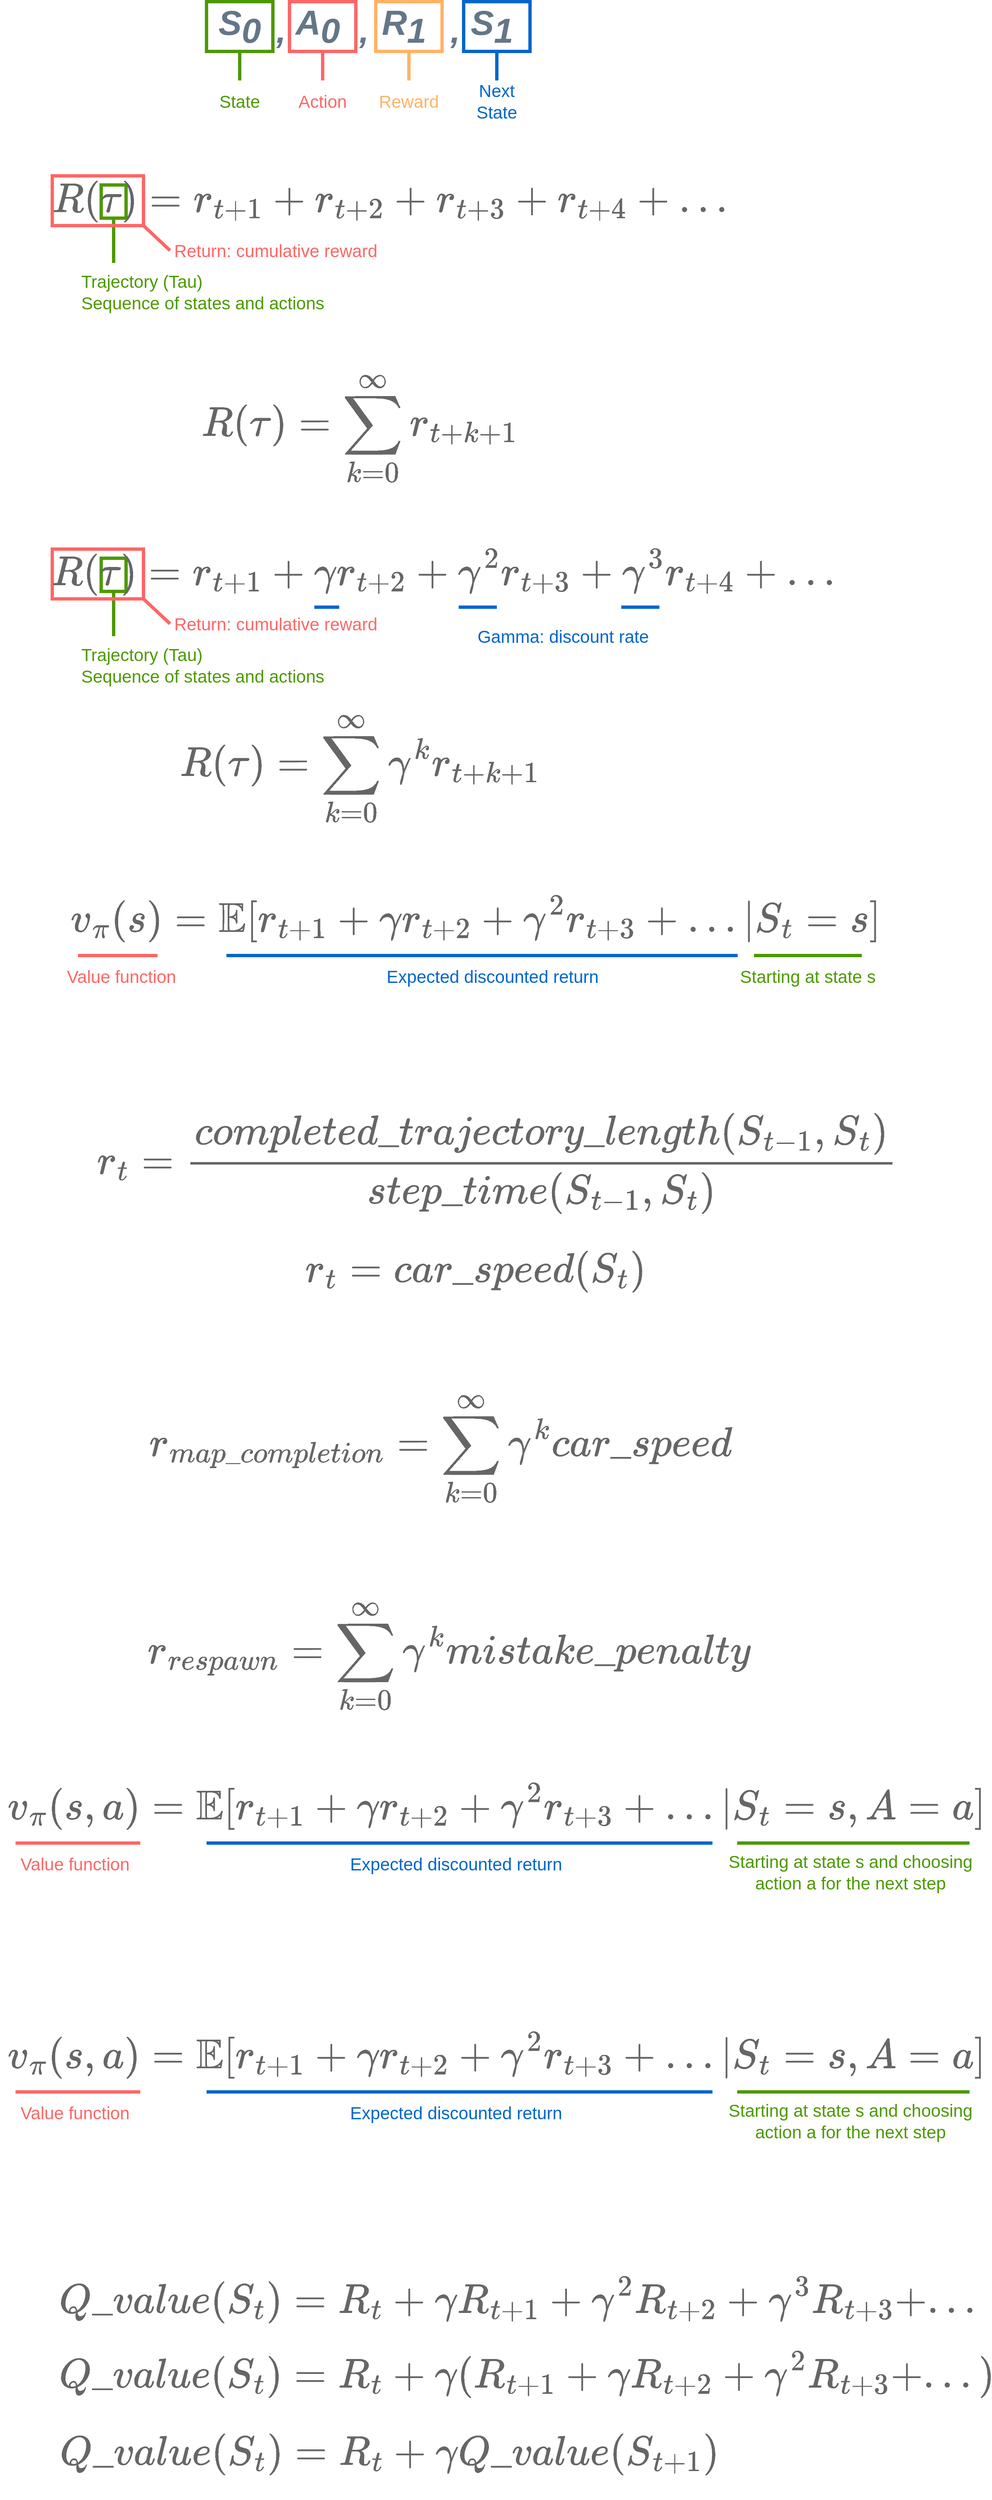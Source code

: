 <mxfile version="20.8.16" type="device"><diagram id="bKNpvbhNWCRqW7DRLMIp" name="Page-1"><mxGraphModel dx="2361" dy="1067" grid="1" gridSize="10" guides="1" tooltips="1" connect="1" arrows="1" fold="1" page="1" pageScale="1" pageWidth="827" pageHeight="1169" math="1" shadow="0"><root><mxCell id="0"/><mxCell id="1" parent="0"/><mxCell id="pccUGZqEHi8lwKoDRSLg-1" value="&lt;i style=&quot;font-size: 42px;&quot;&gt;S&lt;sub style=&quot;font-size: 42px;&quot;&gt;0&lt;br&gt;&lt;/sub&gt;&lt;/i&gt;" style="text;html=1;align=center;verticalAlign=middle;whiteSpace=wrap;rounded=0;shadow=0;fontSize=42;fontColor=#647687;fontStyle=1;strokeColor=none;container=0;" parent="1" vertex="1"><mxGeometry x="210" y="45" width="60" height="30" as="geometry"/></mxCell><mxCell id="pccUGZqEHi8lwKoDRSLg-2" value="&lt;i style=&quot;font-size: 42px;&quot;&gt;A&lt;sub style=&quot;font-size: 42px;&quot;&gt;0&amp;nbsp;&lt;br&gt;&lt;/sub&gt;&lt;/i&gt;" style="text;html=1;align=center;verticalAlign=middle;whiteSpace=wrap;rounded=0;shadow=0;fontSize=42;fontColor=#647687;fontStyle=1" parent="1" vertex="1"><mxGeometry x="310" y="45" width="60" height="30" as="geometry"/></mxCell><mxCell id="pccUGZqEHi8lwKoDRSLg-3" value="&lt;i style=&quot;font-size: 42px;&quot;&gt;R&lt;sub style=&quot;font-size: 42px;&quot;&gt;1&amp;nbsp;&lt;br&gt;&lt;/sub&gt;&lt;/i&gt;" style="text;html=1;align=center;verticalAlign=middle;whiteSpace=wrap;rounded=0;shadow=0;fontSize=42;fontColor=#647687;fontStyle=1" parent="1" vertex="1"><mxGeometry x="414" y="45" width="60" height="30" as="geometry"/></mxCell><mxCell id="pccUGZqEHi8lwKoDRSLg-4" value="&lt;i style=&quot;font-size: 42px;&quot;&gt;S&lt;sub style=&quot;font-size: 42px;&quot;&gt;1&amp;nbsp;&lt;br&gt;&lt;/sub&gt;&lt;/i&gt;" style="text;html=1;align=center;verticalAlign=middle;whiteSpace=wrap;rounded=0;shadow=0;fontSize=42;fontColor=#647687;fontStyle=1" parent="1" vertex="1"><mxGeometry x="520" y="45" width="60" height="30" as="geometry"/></mxCell><mxCell id="pccUGZqEHi8lwKoDRSLg-5" value="&lt;i style=&quot;font-size: 42px;&quot;&gt;&lt;sub style=&quot;font-size: 42px;&quot;&gt;,&lt;br&gt;&lt;/sub&gt;&lt;/i&gt;" style="text;html=1;align=center;verticalAlign=middle;whiteSpace=wrap;rounded=0;shadow=0;fontSize=42;fontColor=#647687;fontStyle=1" parent="1" vertex="1"><mxGeometry x="260" y="45" width="60" height="30" as="geometry"/></mxCell><mxCell id="pccUGZqEHi8lwKoDRSLg-6" value="&lt;i style=&quot;font-size: 42px;&quot;&gt;&lt;sub style=&quot;font-size: 42px;&quot;&gt;,&lt;br&gt;&lt;/sub&gt;&lt;/i&gt;" style="text;html=1;align=center;verticalAlign=middle;whiteSpace=wrap;rounded=0;shadow=0;fontSize=42;fontColor=#647687;fontStyle=1" parent="1" vertex="1"><mxGeometry x="470" y="45" width="60" height="30" as="geometry"/></mxCell><mxCell id="pccUGZqEHi8lwKoDRSLg-7" value="&lt;i style=&quot;font-size: 42px;&quot;&gt;&lt;sub style=&quot;font-size: 42px;&quot;&gt;,&lt;br&gt;&lt;/sub&gt;&lt;/i&gt;" style="text;html=1;align=center;verticalAlign=middle;whiteSpace=wrap;rounded=0;shadow=0;fontSize=42;fontColor=#647687;fontStyle=1" parent="1" vertex="1"><mxGeometry x="360" y="45" width="60" height="30" as="geometry"/></mxCell><mxCell id="pccUGZqEHi8lwKoDRSLg-9" value="" style="rounded=0;whiteSpace=wrap;html=1;strokeColor=#4D9900;strokeWidth=4;fontSize=42;fillColor=none;" parent="1" vertex="1"><mxGeometry x="200" y="30" width="80" height="60" as="geometry"/></mxCell><mxCell id="pccUGZqEHi8lwKoDRSLg-10" value="" style="endArrow=none;html=1;rounded=0;fontSize=42;fillColor=none;strokeColor=#4D9900;strokeWidth=4;entryX=0.5;entryY=1;entryDx=0;entryDy=0;" parent="1" target="pccUGZqEHi8lwKoDRSLg-9" edge="1"><mxGeometry x="1" y="466" width="50" height="50" relative="1" as="geometry"><mxPoint x="240" y="125" as="sourcePoint"/><mxPoint x="250" y="115" as="targetPoint"/><mxPoint x="59" y="-50" as="offset"/></mxGeometry></mxCell><mxCell id="pccUGZqEHi8lwKoDRSLg-11" value="State" style="text;html=1;strokeColor=none;fillColor=none;align=center;verticalAlign=middle;whiteSpace=wrap;rounded=0;strokeWidth=4;fontSize=21;fontColor=#4D9900;" parent="1" vertex="1"><mxGeometry x="210" y="135" width="60" height="30" as="geometry"/></mxCell><mxCell id="pccUGZqEHi8lwKoDRSLg-45" value="" style="rounded=0;whiteSpace=wrap;html=1;strokeColor=#FF6666;strokeWidth=4;fontSize=42;fillColor=none;" parent="1" vertex="1"><mxGeometry x="300" y="30" width="80" height="60" as="geometry"/></mxCell><mxCell id="pccUGZqEHi8lwKoDRSLg-46" value="" style="rounded=0;whiteSpace=wrap;html=1;strokeColor=#FFB366;strokeWidth=4;fontSize=42;fillColor=none;" parent="1" vertex="1"><mxGeometry x="404" y="30" width="80" height="60" as="geometry"/></mxCell><mxCell id="pccUGZqEHi8lwKoDRSLg-48" value="" style="rounded=0;whiteSpace=wrap;html=1;strokeColor=#0066CC;strokeWidth=4;fontSize=42;fillColor=none;" parent="1" vertex="1"><mxGeometry x="510" y="30" width="80" height="60" as="geometry"/></mxCell><mxCell id="pccUGZqEHi8lwKoDRSLg-49" value="" style="endArrow=none;html=1;rounded=0;fontSize=42;fillColor=none;strokeColor=#FF6666;strokeWidth=4;entryX=0.5;entryY=1;entryDx=0;entryDy=0;" parent="1" target="pccUGZqEHi8lwKoDRSLg-45" edge="1"><mxGeometry x="1" y="466" width="50" height="50" relative="1" as="geometry"><mxPoint x="340" y="125" as="sourcePoint"/><mxPoint x="250" y="100" as="targetPoint"/><mxPoint x="59" y="-50" as="offset"/></mxGeometry></mxCell><mxCell id="pccUGZqEHi8lwKoDRSLg-50" value="" style="endArrow=none;html=1;rounded=0;fontSize=42;fillColor=none;strokeColor=#FFB366;strokeWidth=4;entryX=0.5;entryY=1;entryDx=0;entryDy=0;" parent="1" target="pccUGZqEHi8lwKoDRSLg-46" edge="1"><mxGeometry x="1" y="466" width="50" height="50" relative="1" as="geometry"><mxPoint x="444" y="125" as="sourcePoint"/><mxPoint x="260" y="110" as="targetPoint"/><mxPoint x="59" y="-50" as="offset"/></mxGeometry></mxCell><mxCell id="pccUGZqEHi8lwKoDRSLg-51" value="" style="endArrow=none;html=1;rounded=0;fontSize=42;fillColor=none;strokeColor=#0066CC;strokeWidth=4;entryX=0.5;entryY=1;entryDx=0;entryDy=0;" parent="1" target="pccUGZqEHi8lwKoDRSLg-48" edge="1"><mxGeometry x="1" y="466" width="50" height="50" relative="1" as="geometry"><mxPoint x="550" y="125" as="sourcePoint"/><mxPoint x="270" y="120" as="targetPoint"/><mxPoint x="59" y="-50" as="offset"/></mxGeometry></mxCell><mxCell id="pccUGZqEHi8lwKoDRSLg-52" value="Action" style="text;html=1;strokeColor=none;fillColor=none;align=center;verticalAlign=middle;whiteSpace=wrap;rounded=0;strokeWidth=4;fontSize=21;fontColor=#FF6666;" parent="1" vertex="1"><mxGeometry x="310" y="135" width="60" height="30" as="geometry"/></mxCell><mxCell id="pccUGZqEHi8lwKoDRSLg-53" value="Reward" style="text;html=1;strokeColor=none;fillColor=none;align=center;verticalAlign=middle;whiteSpace=wrap;rounded=0;strokeWidth=4;fontSize=21;fontColor=#FFB366;" parent="1" vertex="1"><mxGeometry x="414" y="135" width="60" height="30" as="geometry"/></mxCell><mxCell id="pccUGZqEHi8lwKoDRSLg-54" value="Next State" style="text;html=1;strokeColor=none;fillColor=none;align=center;verticalAlign=middle;whiteSpace=wrap;rounded=0;strokeWidth=4;fontSize=21;fontColor=#0066CC;" parent="1" vertex="1"><mxGeometry x="520" y="135" width="60" height="30" as="geometry"/></mxCell><mxCell id="BVMULyVqWlBhQGhnvBrh-2" value="" style="rounded=0;whiteSpace=wrap;html=1;strokeColor=#4D9900;strokeWidth=4;fontSize=42;fillColor=none;" parent="1" vertex="1"><mxGeometry x="73" y="251" width="30" height="40" as="geometry"/></mxCell><mxCell id="BVMULyVqWlBhQGhnvBrh-4" value="" style="endArrow=none;html=1;rounded=0;fontSize=42;fillColor=none;strokeColor=#4D9900;strokeWidth=4;entryX=0.5;entryY=1;entryDx=0;entryDy=0;" parent="1" target="BVMULyVqWlBhQGhnvBrh-2" edge="1"><mxGeometry x="1" y="466" width="50" height="50" relative="1" as="geometry"><mxPoint x="88" y="345" as="sourcePoint"/><mxPoint x="237" y="86" as="targetPoint"/><mxPoint x="59" y="-50" as="offset"/></mxGeometry></mxCell><mxCell id="BVMULyVqWlBhQGhnvBrh-5" value="Trajectory (Tau)&lt;br&gt;Sequence of states and actions&amp;nbsp;" style="text;html=1;strokeColor=none;fillColor=none;align=left;verticalAlign=middle;whiteSpace=wrap;rounded=0;strokeWidth=4;fontSize=21;fontColor=#4D9900;" parent="1" vertex="1"><mxGeometry x="47" y="365" width="310" height="30" as="geometry"/></mxCell><mxCell id="BVMULyVqWlBhQGhnvBrh-6" value="" style="rounded=0;whiteSpace=wrap;html=1;strokeColor=#FF6666;strokeWidth=4;fontSize=42;fillColor=none;" parent="1" vertex="1"><mxGeometry x="14" y="240" width="110" height="60" as="geometry"/></mxCell><mxCell id="BVMULyVqWlBhQGhnvBrh-7" value="" style="endArrow=none;html=1;rounded=0;fontSize=42;fillColor=none;strokeColor=#FF6666;strokeWidth=4;entryX=1;entryY=1;entryDx=0;entryDy=0;exitX=0;exitY=0.5;exitDx=0;exitDy=0;" parent="1" source="BVMULyVqWlBhQGhnvBrh-8" target="BVMULyVqWlBhQGhnvBrh-6" edge="1"><mxGeometry x="1" y="466" width="50" height="50" relative="1" as="geometry"><mxPoint x="204" y="511" as="sourcePoint"/><mxPoint x="327" y="76" as="targetPoint"/><mxPoint x="59" y="-50" as="offset"/></mxGeometry></mxCell><mxCell id="BVMULyVqWlBhQGhnvBrh-8" value="Return: cumulative reward" style="text;html=1;strokeColor=none;fillColor=none;align=center;verticalAlign=middle;whiteSpace=wrap;rounded=0;strokeWidth=4;fontSize=21;fontColor=#FF6666;" parent="1" vertex="1"><mxGeometry x="156" y="315" width="255" height="30" as="geometry"/></mxCell><mxCell id="BVMULyVqWlBhQGhnvBrh-12" value="$$R(\tau)=r_{t+1}+r_{t+2}+r_{t+3}+r_{t+4}+&lt;br&gt;\ldots$$" style="text;html=1;strokeColor=none;fillColor=none;align=center;verticalAlign=middle;whiteSpace=wrap;rounded=0;fontSize=42;fontColor=#666666;" parent="1" vertex="1"><mxGeometry x="76" y="255" width="690" height="30" as="geometry"/></mxCell><mxCell id="BVMULyVqWlBhQGhnvBrh-13" value="$$R(\tau)=\sum_{k=0}^\infty r_{t+k+1}$$" style="text;html=1;strokeColor=none;fillColor=none;align=center;verticalAlign=middle;whiteSpace=wrap;rounded=0;fontSize=42;fontColor=#666666;" parent="1" vertex="1"><mxGeometry x="40" y="530" width="690" height="30" as="geometry"/></mxCell><mxCell id="BVMULyVqWlBhQGhnvBrh-14" value="" style="rounded=0;whiteSpace=wrap;html=1;strokeColor=#4D9900;strokeWidth=4;fontSize=42;fillColor=none;" parent="1" vertex="1"><mxGeometry x="73" y="701" width="30" height="40" as="geometry"/></mxCell><mxCell id="BVMULyVqWlBhQGhnvBrh-15" value="" style="endArrow=none;html=1;rounded=0;fontSize=42;fillColor=none;strokeColor=#4D9900;strokeWidth=4;entryX=0.5;entryY=1;entryDx=0;entryDy=0;" parent="1" target="BVMULyVqWlBhQGhnvBrh-14" edge="1"><mxGeometry x="1" y="466" width="50" height="50" relative="1" as="geometry"><mxPoint x="88" y="795" as="sourcePoint"/><mxPoint x="237" y="536" as="targetPoint"/><mxPoint x="59" y="-50" as="offset"/></mxGeometry></mxCell><mxCell id="BVMULyVqWlBhQGhnvBrh-16" value="Trajectory (Tau)&lt;br&gt;Sequence of states and actions&amp;nbsp;" style="text;html=1;strokeColor=none;fillColor=none;align=left;verticalAlign=middle;whiteSpace=wrap;rounded=0;strokeWidth=4;fontSize=21;fontColor=#4D9900;" parent="1" vertex="1"><mxGeometry x="47" y="815" width="310" height="30" as="geometry"/></mxCell><mxCell id="BVMULyVqWlBhQGhnvBrh-17" value="" style="rounded=0;whiteSpace=wrap;html=1;strokeColor=#FF6666;strokeWidth=4;fontSize=42;fillColor=none;" parent="1" vertex="1"><mxGeometry x="14" y="690" width="110" height="60" as="geometry"/></mxCell><mxCell id="BVMULyVqWlBhQGhnvBrh-18" value="" style="endArrow=none;html=1;rounded=0;fontSize=42;fillColor=none;strokeColor=#FF6666;strokeWidth=4;entryX=1;entryY=1;entryDx=0;entryDy=0;exitX=0;exitY=0.5;exitDx=0;exitDy=0;" parent="1" source="BVMULyVqWlBhQGhnvBrh-19" target="BVMULyVqWlBhQGhnvBrh-17" edge="1"><mxGeometry x="1" y="466" width="50" height="50" relative="1" as="geometry"><mxPoint x="204" y="961" as="sourcePoint"/><mxPoint x="327" y="526" as="targetPoint"/><mxPoint x="59" y="-50" as="offset"/></mxGeometry></mxCell><mxCell id="BVMULyVqWlBhQGhnvBrh-19" value="Return: cumulative reward" style="text;html=1;strokeColor=none;fillColor=none;align=center;verticalAlign=middle;whiteSpace=wrap;rounded=0;strokeWidth=4;fontSize=21;fontColor=#FF6666;" parent="1" vertex="1"><mxGeometry x="156" y="765" width="255" height="30" as="geometry"/></mxCell><mxCell id="BVMULyVqWlBhQGhnvBrh-20" value="$$R(\tau)=r_{t+1}+\gamma r_{t+2}+\gamma^2&lt;br&gt;r_{t+3}+\gamma^3&lt;br&gt;r_{t+4}+&lt;br&gt;\ldots$$" style="text;html=1;strokeColor=none;fillColor=none;align=center;verticalAlign=middle;whiteSpace=wrap;rounded=0;fontSize=42;fontColor=#666666;" parent="1" vertex="1"><mxGeometry x="141" y="702" width="690" height="30" as="geometry"/></mxCell><mxCell id="BVMULyVqWlBhQGhnvBrh-23" value="" style="endArrow=none;html=1;rounded=0;fontSize=42;fillColor=none;strokeColor=#0066CC;strokeWidth=4;" parent="1" edge="1"><mxGeometry x="1" y="466" width="50" height="50" relative="1" as="geometry"><mxPoint x="330" y="760" as="sourcePoint"/><mxPoint x="360" y="760" as="targetPoint"/><mxPoint x="59" y="-50" as="offset"/></mxGeometry></mxCell><mxCell id="BVMULyVqWlBhQGhnvBrh-24" value="" style="endArrow=none;html=1;rounded=0;fontSize=42;fillColor=none;strokeColor=#0066CC;strokeWidth=4;" parent="1" edge="1"><mxGeometry x="1" y="466" width="50" height="50" relative="1" as="geometry"><mxPoint x="504" y="760" as="sourcePoint"/><mxPoint x="550" y="760" as="targetPoint"/><mxPoint x="59" y="-50" as="offset"/></mxGeometry></mxCell><mxCell id="BVMULyVqWlBhQGhnvBrh-25" value="" style="endArrow=none;html=1;rounded=0;fontSize=42;fillColor=none;strokeColor=#0066CC;strokeWidth=4;" parent="1" edge="1"><mxGeometry x="1" y="466" width="50" height="50" relative="1" as="geometry"><mxPoint x="700" y="760" as="sourcePoint"/><mxPoint x="746" y="760" as="targetPoint"/><mxPoint x="59" y="-50" as="offset"/></mxGeometry></mxCell><mxCell id="BVMULyVqWlBhQGhnvBrh-26" value="Gamma: discount rate" style="text;html=1;strokeColor=none;fillColor=none;align=center;verticalAlign=middle;whiteSpace=wrap;rounded=0;strokeWidth=4;fontSize=21;fontColor=#0066CC;" parent="1" vertex="1"><mxGeometry x="510" y="780" width="240" height="30" as="geometry"/></mxCell><mxCell id="BVMULyVqWlBhQGhnvBrh-27" value="$$R(\tau)=\sum_{k=0}^\infty \gamma^k r_{t+k+1}$$" style="text;html=1;strokeColor=none;fillColor=none;align=center;verticalAlign=middle;whiteSpace=wrap;rounded=0;fontSize=42;fontColor=#666666;" parent="1" vertex="1"><mxGeometry x="40" y="880" width="690" height="150" as="geometry"/></mxCell><mxCell id="GlQCf6tHCwsJjnRVLS44-1" value="$$v_{\pi}(s)=\mathbb{E}[r_{t+1}+\gamma r_{t+2}+\gamma^2&lt;br&gt;r_{t+3}+&lt;br&gt;\ldots|S_{t}=s]$$" style="text;html=1;strokeColor=none;fillColor=none;align=center;verticalAlign=middle;whiteSpace=wrap;rounded=0;fontSize=42;fontColor=#666666;" parent="1" vertex="1"><mxGeometry x="180" y="1120" width="690" height="30" as="geometry"/></mxCell><mxCell id="GlQCf6tHCwsJjnRVLS44-2" value="" style="endArrow=none;html=1;rounded=0;fontSize=42;fillColor=none;strokeColor=#0066CC;strokeWidth=4;entryX=0.957;entryY=2;entryDx=0;entryDy=0;entryPerimeter=0;" parent="1" target="GlQCf6tHCwsJjnRVLS44-1" edge="1"><mxGeometry x="1" y="466" width="50" height="50" relative="1" as="geometry"><mxPoint x="224" y="1180" as="sourcePoint"/><mxPoint x="270" y="1180" as="targetPoint"/><mxPoint x="59" y="-50" as="offset"/></mxGeometry></mxCell><mxCell id="GlQCf6tHCwsJjnRVLS44-3" value="Expected discounted return" style="text;html=1;strokeColor=none;fillColor=none;align=center;verticalAlign=middle;whiteSpace=wrap;rounded=0;strokeWidth=4;fontSize=21;fontColor=#0066CC;" parent="1" vertex="1"><mxGeometry x="400" y="1190" width="290" height="30" as="geometry"/></mxCell><mxCell id="GlQCf6tHCwsJjnRVLS44-4" value="" style="endArrow=none;html=1;rounded=0;fontSize=42;fillColor=none;strokeColor=#4D9900;strokeWidth=4;entryX=1.174;entryY=2;entryDx=0;entryDy=0;entryPerimeter=0;" parent="1" target="GlQCf6tHCwsJjnRVLS44-1" edge="1"><mxGeometry x="1" y="466" width="50" height="50" relative="1" as="geometry"><mxPoint x="860" y="1180" as="sourcePoint"/><mxPoint x="914" y="1180" as="targetPoint"/><mxPoint x="59" y="-50" as="offset"/></mxGeometry></mxCell><mxCell id="GlQCf6tHCwsJjnRVLS44-5" value="Starting at state s" style="text;html=1;strokeColor=none;fillColor=none;align=center;verticalAlign=middle;whiteSpace=wrap;rounded=0;strokeWidth=4;fontSize=21;fontColor=#4D9900;" parent="1" vertex="1"><mxGeometry x="840" y="1190" width="170" height="30" as="geometry"/></mxCell><mxCell id="GlQCf6tHCwsJjnRVLS44-6" value="" style="endArrow=none;html=1;rounded=0;fontSize=42;fillColor=none;strokeColor=#FF6666;strokeWidth=4;" parent="1" edge="1"><mxGeometry x="1" y="466" width="50" height="50" relative="1" as="geometry"><mxPoint x="45" y="1180" as="sourcePoint"/><mxPoint x="141" y="1180" as="targetPoint"/><mxPoint x="59" y="-50" as="offset"/></mxGeometry></mxCell><mxCell id="GlQCf6tHCwsJjnRVLS44-7" value="Value function" style="text;html=1;strokeColor=none;fillColor=none;align=center;verticalAlign=middle;whiteSpace=wrap;rounded=0;strokeWidth=4;fontSize=21;fontColor=#FF6666;" parent="1" vertex="1"><mxGeometry x="15" y="1190" width="165" height="30" as="geometry"/></mxCell><mxCell id="-3J0mwGVt4UD5fXNOidH-12" value="$$r_{map\_completion}=\sum_{k=0}^\infty \gamma^k car\_speed$$" style="text;html=1;strokeColor=none;fillColor=none;align=center;verticalAlign=middle;whiteSpace=wrap;rounded=0;fontSize=42;fontColor=#666666;" parent="1" vertex="1"><mxGeometry x="120" y="1700" width="725" height="150" as="geometry"/></mxCell><mxCell id="-3J0mwGVt4UD5fXNOidH-13" value="$$r_t=\frac{completed\_trajectory\_length(S_{t-1}, S_t)}{step\_time(S_{t-1}, S_t)&lt;br&gt;}$$" style="text;html=1;strokeColor=none;fillColor=none;align=center;verticalAlign=middle;whiteSpace=wrap;rounded=0;fontSize=42;fontColor=#666666;" parent="1" vertex="1"><mxGeometry x="60" y="1350" width="980" height="160" as="geometry"/></mxCell><mxCell id="-3J0mwGVt4UD5fXNOidH-14" value="$$r_t=car\_speed(S_t)&lt;br&gt;$$" style="text;html=1;strokeColor=none;fillColor=none;align=center;verticalAlign=middle;whiteSpace=wrap;rounded=0;fontSize=42;fontColor=#666666;" parent="1" vertex="1"><mxGeometry x="310" y="1510" width="430" height="100" as="geometry"/></mxCell><mxCell id="hJSXoNuHLIFkt1aOSbt--1" value="$$r_{respawn}=\sum_{k=0}^\infty \gamma^k mistake\_penalty$$" style="text;html=1;strokeColor=none;fillColor=none;align=center;verticalAlign=middle;whiteSpace=wrap;rounded=0;fontSize=42;fontColor=#666666;" parent="1" vertex="1"><mxGeometry x="115" y="1950" width="755" height="150" as="geometry"/></mxCell><mxCell id="CKvdURIp4AQyvFYkWUFf-1" value="$$v_{\pi}(s, a)=\mathbb{E}[r_{t+1}+\gamma r_{t+2}+\gamma^2&lt;br&gt;r_{t+3}+&lt;br&gt;\ldots|S_{t}=s, A=a]$$" style="text;html=1;strokeColor=none;fillColor=none;align=center;verticalAlign=middle;whiteSpace=wrap;rounded=0;fontSize=42;fontColor=#666666;" parent="1" vertex="1"><mxGeometry x="205" y="2190" width="690" height="30" as="geometry"/></mxCell><mxCell id="CKvdURIp4AQyvFYkWUFf-2" value="" style="endArrow=none;html=1;rounded=0;fontSize=42;fillColor=none;strokeColor=#0066CC;strokeWidth=4;" parent="1" edge="1"><mxGeometry x="1" y="466" width="50" height="50" relative="1" as="geometry"><mxPoint x="200" y="2250" as="sourcePoint"/><mxPoint x="810" y="2250" as="targetPoint"/><mxPoint x="59" y="-50" as="offset"/></mxGeometry></mxCell><mxCell id="CKvdURIp4AQyvFYkWUFf-3" value="Expected discounted return" style="text;html=1;strokeColor=none;fillColor=none;align=center;verticalAlign=middle;whiteSpace=wrap;rounded=0;strokeWidth=4;fontSize=21;fontColor=#0066CC;" parent="1" vertex="1"><mxGeometry x="356" y="2260" width="290" height="30" as="geometry"/></mxCell><mxCell id="CKvdURIp4AQyvFYkWUFf-4" value="" style="endArrow=none;html=1;rounded=0;fontSize=42;fillColor=none;strokeColor=#4D9900;strokeWidth=4;entryX=1.326;entryY=2;entryDx=0;entryDy=0;entryPerimeter=0;exitX=0.92;exitY=2;exitDx=0;exitDy=0;exitPerimeter=0;" parent="1" source="CKvdURIp4AQyvFYkWUFf-1" target="CKvdURIp4AQyvFYkWUFf-1" edge="1"><mxGeometry x="1" y="466" width="50" height="50" relative="1" as="geometry"><mxPoint x="885" y="2250" as="sourcePoint"/><mxPoint x="1010" y="2250" as="targetPoint"/><mxPoint x="59" y="-50" as="offset"/></mxGeometry></mxCell><mxCell id="CKvdURIp4AQyvFYkWUFf-5" value="Starting at state s and choosing action a for the next step" style="text;html=1;strokeColor=none;fillColor=none;align=center;verticalAlign=middle;whiteSpace=wrap;rounded=0;strokeWidth=4;fontSize=21;fontColor=#4D9900;" parent="1" vertex="1"><mxGeometry x="810" y="2270" width="333" height="30" as="geometry"/></mxCell><mxCell id="CKvdURIp4AQyvFYkWUFf-6" value="" style="endArrow=none;html=1;rounded=0;fontSize=42;fillColor=none;strokeColor=#FF6666;strokeWidth=4;entryX=-0.123;entryY=2;entryDx=0;entryDy=0;entryPerimeter=0;exitX=-0.341;exitY=2;exitDx=0;exitDy=0;exitPerimeter=0;" parent="1" source="CKvdURIp4AQyvFYkWUFf-1" target="CKvdURIp4AQyvFYkWUFf-1" edge="1"><mxGeometry x="1" y="466" width="50" height="50" relative="1" as="geometry"><mxPoint x="-11" y="2250" as="sourcePoint"/><mxPoint x="85" y="2250" as="targetPoint"/><mxPoint x="59" y="-50" as="offset"/></mxGeometry></mxCell><mxCell id="CKvdURIp4AQyvFYkWUFf-7" value="Value function" style="text;html=1;strokeColor=none;fillColor=none;align=center;verticalAlign=middle;whiteSpace=wrap;rounded=0;strokeWidth=4;fontSize=21;fontColor=#FF6666;" parent="1" vertex="1"><mxGeometry x="-41" y="2260" width="165" height="30" as="geometry"/></mxCell><mxCell id="Yd5L1C-VKYDHjVpzx_x7-1" value="$$v_{\pi}(s, a)=\mathbb{E}[r_{t+1}+\gamma r_{t+2}+\gamma^2&lt;br&gt;r_{t+3}+&lt;br&gt;\ldots|S_{t}=s, A=a]$$" style="text;html=1;strokeColor=none;fillColor=none;align=center;verticalAlign=middle;whiteSpace=wrap;rounded=0;fontSize=42;fontColor=#666666;" parent="1" vertex="1"><mxGeometry x="205" y="2490" width="690" height="30" as="geometry"/></mxCell><mxCell id="Yd5L1C-VKYDHjVpzx_x7-2" value="" style="endArrow=none;html=1;rounded=0;fontSize=42;fillColor=none;strokeColor=#0066CC;strokeWidth=4;" parent="1" edge="1"><mxGeometry x="1" y="466" width="50" height="50" relative="1" as="geometry"><mxPoint x="200.0" y="2550.0" as="sourcePoint"/><mxPoint x="810.0" y="2550.0" as="targetPoint"/><mxPoint x="59" y="-50" as="offset"/></mxGeometry></mxCell><mxCell id="Yd5L1C-VKYDHjVpzx_x7-3" value="Expected discounted return" style="text;html=1;strokeColor=none;fillColor=none;align=center;verticalAlign=middle;whiteSpace=wrap;rounded=0;strokeWidth=4;fontSize=21;fontColor=#0066CC;" parent="1" vertex="1"><mxGeometry x="356" y="2560" width="290" height="30" as="geometry"/></mxCell><mxCell id="Yd5L1C-VKYDHjVpzx_x7-4" value="" style="endArrow=none;html=1;rounded=0;fontSize=42;fillColor=none;strokeColor=#4D9900;strokeWidth=4;entryX=1.326;entryY=2;entryDx=0;entryDy=0;entryPerimeter=0;exitX=0.92;exitY=2;exitDx=0;exitDy=0;exitPerimeter=0;" parent="1" source="Yd5L1C-VKYDHjVpzx_x7-1" target="Yd5L1C-VKYDHjVpzx_x7-1" edge="1"><mxGeometry x="1" y="466" width="50" height="50" relative="1" as="geometry"><mxPoint x="885" y="2550" as="sourcePoint"/><mxPoint x="1010" y="2550" as="targetPoint"/><mxPoint x="59" y="-50" as="offset"/></mxGeometry></mxCell><mxCell id="Yd5L1C-VKYDHjVpzx_x7-5" value="Starting at state s and choosing action a for the next step" style="text;html=1;strokeColor=none;fillColor=none;align=center;verticalAlign=middle;whiteSpace=wrap;rounded=0;strokeWidth=4;fontSize=21;fontColor=#4D9900;" parent="1" vertex="1"><mxGeometry x="810" y="2570" width="333" height="30" as="geometry"/></mxCell><mxCell id="Yd5L1C-VKYDHjVpzx_x7-6" value="" style="endArrow=none;html=1;rounded=0;fontSize=42;fillColor=none;strokeColor=#FF6666;strokeWidth=4;entryX=-0.123;entryY=2;entryDx=0;entryDy=0;entryPerimeter=0;exitX=-0.341;exitY=2;exitDx=0;exitDy=0;exitPerimeter=0;" parent="1" source="Yd5L1C-VKYDHjVpzx_x7-1" target="Yd5L1C-VKYDHjVpzx_x7-1" edge="1"><mxGeometry x="1" y="466" width="50" height="50" relative="1" as="geometry"><mxPoint x="-11" y="2550" as="sourcePoint"/><mxPoint x="85" y="2550" as="targetPoint"/><mxPoint x="59" y="-50" as="offset"/></mxGeometry></mxCell><mxCell id="Yd5L1C-VKYDHjVpzx_x7-7" value="Value function" style="text;html=1;strokeColor=none;fillColor=none;align=center;verticalAlign=middle;whiteSpace=wrap;rounded=0;strokeWidth=4;fontSize=21;fontColor=#FF6666;" parent="1" vertex="1"><mxGeometry x="-41" y="2560" width="165" height="30" as="geometry"/></mxCell><mxCell id="Yd5L1C-VKYDHjVpzx_x7-8" value="$$Q\_value(S_t)=R_t+\gamma R_{t+1}+\gamma^2 R_{t+2}+\gamma^3 R_{t+3}+...&lt;br&gt;$$" style="text;html=1;strokeColor=none;fillColor=none;align=center;verticalAlign=middle;whiteSpace=wrap;rounded=0;fontSize=42;fontColor=#666666;" parent="1" vertex="1"><mxGeometry x="15" y="2750" width="1120" height="100" as="geometry"/></mxCell><mxCell id="k9r8K9tCJYlo73_z7T2K-1" value="$$Q\_value(S_t)=R_t+\gamma Q\_value(S_{t+1})&lt;br&gt;$$" style="text;html=1;strokeColor=none;fillColor=none;align=center;verticalAlign=middle;whiteSpace=wrap;rounded=0;fontSize=42;fontColor=#666666;" vertex="1" parent="1"><mxGeometry x="-49" y="2931" width="940" height="110" as="geometry"/></mxCell><mxCell id="k9r8K9tCJYlo73_z7T2K-2" value="$$Q\_value(S_t)=R_t+\gamma(R_{t+1}+\gamma R_{t+2}+\gamma^2 R_{t+3}+...)&lt;br&gt;$$" style="text;html=1;strokeColor=none;fillColor=none;align=center;verticalAlign=middle;whiteSpace=wrap;rounded=0;fontSize=42;fontColor=#666666;" vertex="1" parent="1"><mxGeometry x="26" y="2840" width="1120" height="100" as="geometry"/></mxCell></root></mxGraphModel></diagram></mxfile>